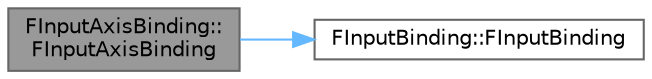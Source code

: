 digraph "FInputAxisBinding::FInputAxisBinding"
{
 // INTERACTIVE_SVG=YES
 // LATEX_PDF_SIZE
  bgcolor="transparent";
  edge [fontname=Helvetica,fontsize=10,labelfontname=Helvetica,labelfontsize=10];
  node [fontname=Helvetica,fontsize=10,shape=box,height=0.2,width=0.4];
  rankdir="LR";
  Node1 [id="Node000001",label="FInputAxisBinding::\lFInputAxisBinding",height=0.2,width=0.4,color="gray40", fillcolor="grey60", style="filled", fontcolor="black",tooltip=" "];
  Node1 -> Node2 [id="edge1_Node000001_Node000002",color="steelblue1",style="solid",tooltip=" "];
  Node2 [id="Node000002",label="FInputBinding::FInputBinding",height=0.2,width=0.4,color="grey40", fillcolor="white", style="filled",URL="$d2/d4d/structFInputBinding.html#a1ba6f91e86d3b413f12f48eb723f9443",tooltip=" "];
}
